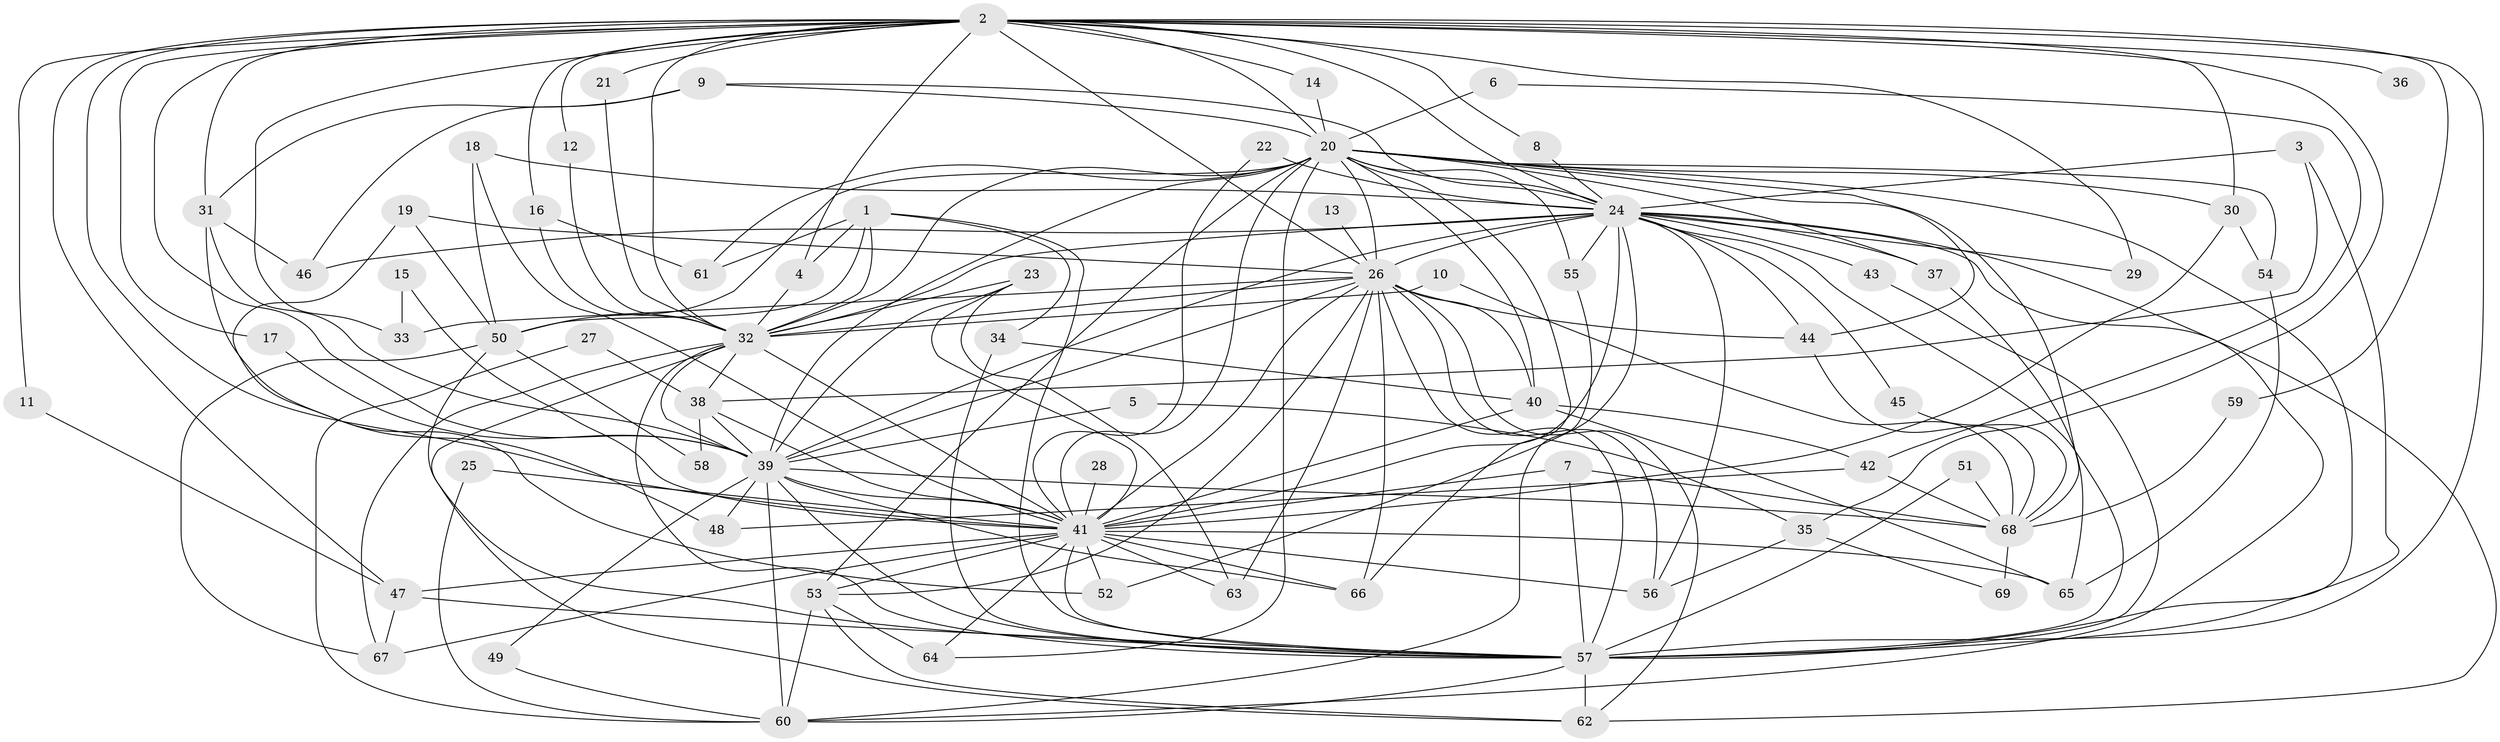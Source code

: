 // original degree distribution, {24: 0.014598540145985401, 29: 0.0072992700729927005, 23: 0.0072992700729927005, 35: 0.0072992700729927005, 22: 0.014598540145985401, 36: 0.0072992700729927005, 11: 0.0072992700729927005, 18: 0.0072992700729927005, 6: 0.021897810218978103, 12: 0.0072992700729927005, 3: 0.24087591240875914, 2: 0.5474452554744526, 4: 0.058394160583941604, 5: 0.029197080291970802, 8: 0.014598540145985401, 7: 0.0072992700729927005}
// Generated by graph-tools (version 1.1) at 2025/36/03/04/25 23:36:37]
// undirected, 69 vertices, 181 edges
graph export_dot {
  node [color=gray90,style=filled];
  1;
  2;
  3;
  4;
  5;
  6;
  7;
  8;
  9;
  10;
  11;
  12;
  13;
  14;
  15;
  16;
  17;
  18;
  19;
  20;
  21;
  22;
  23;
  24;
  25;
  26;
  27;
  28;
  29;
  30;
  31;
  32;
  33;
  34;
  35;
  36;
  37;
  38;
  39;
  40;
  41;
  42;
  43;
  44;
  45;
  46;
  47;
  48;
  49;
  50;
  51;
  52;
  53;
  54;
  55;
  56;
  57;
  58;
  59;
  60;
  61;
  62;
  63;
  64;
  65;
  66;
  67;
  68;
  69;
  1 -- 4 [weight=1.0];
  1 -- 32 [weight=1.0];
  1 -- 34 [weight=1.0];
  1 -- 50 [weight=1.0];
  1 -- 57 [weight=1.0];
  1 -- 61 [weight=1.0];
  2 -- 4 [weight=1.0];
  2 -- 8 [weight=1.0];
  2 -- 11 [weight=1.0];
  2 -- 12 [weight=1.0];
  2 -- 14 [weight=1.0];
  2 -- 16 [weight=1.0];
  2 -- 17 [weight=1.0];
  2 -- 20 [weight=4.0];
  2 -- 21 [weight=1.0];
  2 -- 24 [weight=1.0];
  2 -- 26 [weight=1.0];
  2 -- 29 [weight=1.0];
  2 -- 30 [weight=1.0];
  2 -- 31 [weight=1.0];
  2 -- 32 [weight=2.0];
  2 -- 33 [weight=2.0];
  2 -- 35 [weight=1.0];
  2 -- 36 [weight=1.0];
  2 -- 39 [weight=1.0];
  2 -- 41 [weight=1.0];
  2 -- 47 [weight=1.0];
  2 -- 57 [weight=1.0];
  2 -- 59 [weight=1.0];
  3 -- 24 [weight=1.0];
  3 -- 38 [weight=1.0];
  3 -- 57 [weight=1.0];
  4 -- 32 [weight=1.0];
  5 -- 35 [weight=1.0];
  5 -- 39 [weight=1.0];
  6 -- 20 [weight=2.0];
  6 -- 42 [weight=1.0];
  7 -- 41 [weight=1.0];
  7 -- 57 [weight=1.0];
  7 -- 68 [weight=1.0];
  8 -- 24 [weight=1.0];
  9 -- 20 [weight=1.0];
  9 -- 24 [weight=2.0];
  9 -- 31 [weight=1.0];
  9 -- 46 [weight=1.0];
  10 -- 32 [weight=1.0];
  10 -- 68 [weight=1.0];
  11 -- 47 [weight=1.0];
  12 -- 32 [weight=1.0];
  13 -- 26 [weight=1.0];
  14 -- 20 [weight=1.0];
  15 -- 33 [weight=1.0];
  15 -- 41 [weight=1.0];
  16 -- 32 [weight=1.0];
  16 -- 61 [weight=1.0];
  17 -- 39 [weight=1.0];
  18 -- 24 [weight=1.0];
  18 -- 41 [weight=1.0];
  18 -- 50 [weight=1.0];
  19 -- 26 [weight=1.0];
  19 -- 50 [weight=1.0];
  19 -- 52 [weight=1.0];
  20 -- 24 [weight=4.0];
  20 -- 26 [weight=3.0];
  20 -- 30 [weight=1.0];
  20 -- 32 [weight=3.0];
  20 -- 37 [weight=1.0];
  20 -- 39 [weight=4.0];
  20 -- 40 [weight=1.0];
  20 -- 41 [weight=4.0];
  20 -- 44 [weight=1.0];
  20 -- 50 [weight=1.0];
  20 -- 53 [weight=2.0];
  20 -- 54 [weight=1.0];
  20 -- 55 [weight=1.0];
  20 -- 57 [weight=3.0];
  20 -- 61 [weight=1.0];
  20 -- 64 [weight=1.0];
  20 -- 66 [weight=1.0];
  20 -- 68 [weight=2.0];
  21 -- 32 [weight=1.0];
  22 -- 24 [weight=1.0];
  22 -- 41 [weight=1.0];
  23 -- 32 [weight=1.0];
  23 -- 39 [weight=2.0];
  23 -- 41 [weight=1.0];
  23 -- 63 [weight=1.0];
  24 -- 26 [weight=3.0];
  24 -- 29 [weight=1.0];
  24 -- 32 [weight=1.0];
  24 -- 37 [weight=2.0];
  24 -- 39 [weight=2.0];
  24 -- 41 [weight=3.0];
  24 -- 43 [weight=2.0];
  24 -- 44 [weight=1.0];
  24 -- 45 [weight=1.0];
  24 -- 46 [weight=1.0];
  24 -- 52 [weight=1.0];
  24 -- 55 [weight=1.0];
  24 -- 56 [weight=1.0];
  24 -- 57 [weight=3.0];
  24 -- 60 [weight=1.0];
  24 -- 62 [weight=1.0];
  25 -- 41 [weight=1.0];
  25 -- 60 [weight=1.0];
  26 -- 32 [weight=2.0];
  26 -- 33 [weight=1.0];
  26 -- 39 [weight=1.0];
  26 -- 40 [weight=1.0];
  26 -- 41 [weight=1.0];
  26 -- 44 [weight=1.0];
  26 -- 53 [weight=2.0];
  26 -- 56 [weight=1.0];
  26 -- 57 [weight=1.0];
  26 -- 62 [weight=1.0];
  26 -- 63 [weight=1.0];
  26 -- 66 [weight=1.0];
  27 -- 38 [weight=1.0];
  27 -- 60 [weight=1.0];
  28 -- 41 [weight=1.0];
  30 -- 41 [weight=1.0];
  30 -- 54 [weight=1.0];
  31 -- 39 [weight=1.0];
  31 -- 46 [weight=1.0];
  31 -- 48 [weight=1.0];
  32 -- 38 [weight=1.0];
  32 -- 39 [weight=1.0];
  32 -- 41 [weight=1.0];
  32 -- 57 [weight=2.0];
  32 -- 62 [weight=1.0];
  32 -- 67 [weight=1.0];
  34 -- 40 [weight=1.0];
  34 -- 57 [weight=1.0];
  35 -- 56 [weight=1.0];
  35 -- 69 [weight=1.0];
  37 -- 65 [weight=1.0];
  38 -- 39 [weight=2.0];
  38 -- 41 [weight=1.0];
  38 -- 58 [weight=1.0];
  39 -- 41 [weight=1.0];
  39 -- 48 [weight=1.0];
  39 -- 49 [weight=1.0];
  39 -- 57 [weight=1.0];
  39 -- 60 [weight=1.0];
  39 -- 66 [weight=1.0];
  39 -- 68 [weight=1.0];
  40 -- 41 [weight=1.0];
  40 -- 42 [weight=2.0];
  40 -- 65 [weight=1.0];
  41 -- 47 [weight=2.0];
  41 -- 52 [weight=2.0];
  41 -- 53 [weight=1.0];
  41 -- 56 [weight=1.0];
  41 -- 57 [weight=1.0];
  41 -- 63 [weight=1.0];
  41 -- 64 [weight=1.0];
  41 -- 65 [weight=1.0];
  41 -- 66 [weight=1.0];
  41 -- 67 [weight=1.0];
  42 -- 48 [weight=1.0];
  42 -- 68 [weight=1.0];
  43 -- 57 [weight=1.0];
  44 -- 68 [weight=1.0];
  45 -- 68 [weight=1.0];
  47 -- 57 [weight=1.0];
  47 -- 67 [weight=1.0];
  49 -- 60 [weight=1.0];
  50 -- 57 [weight=2.0];
  50 -- 58 [weight=1.0];
  50 -- 67 [weight=1.0];
  51 -- 57 [weight=1.0];
  51 -- 68 [weight=1.0];
  53 -- 60 [weight=1.0];
  53 -- 62 [weight=1.0];
  53 -- 64 [weight=1.0];
  54 -- 65 [weight=1.0];
  55 -- 60 [weight=1.0];
  57 -- 60 [weight=1.0];
  57 -- 62 [weight=1.0];
  59 -- 68 [weight=1.0];
  68 -- 69 [weight=2.0];
}

